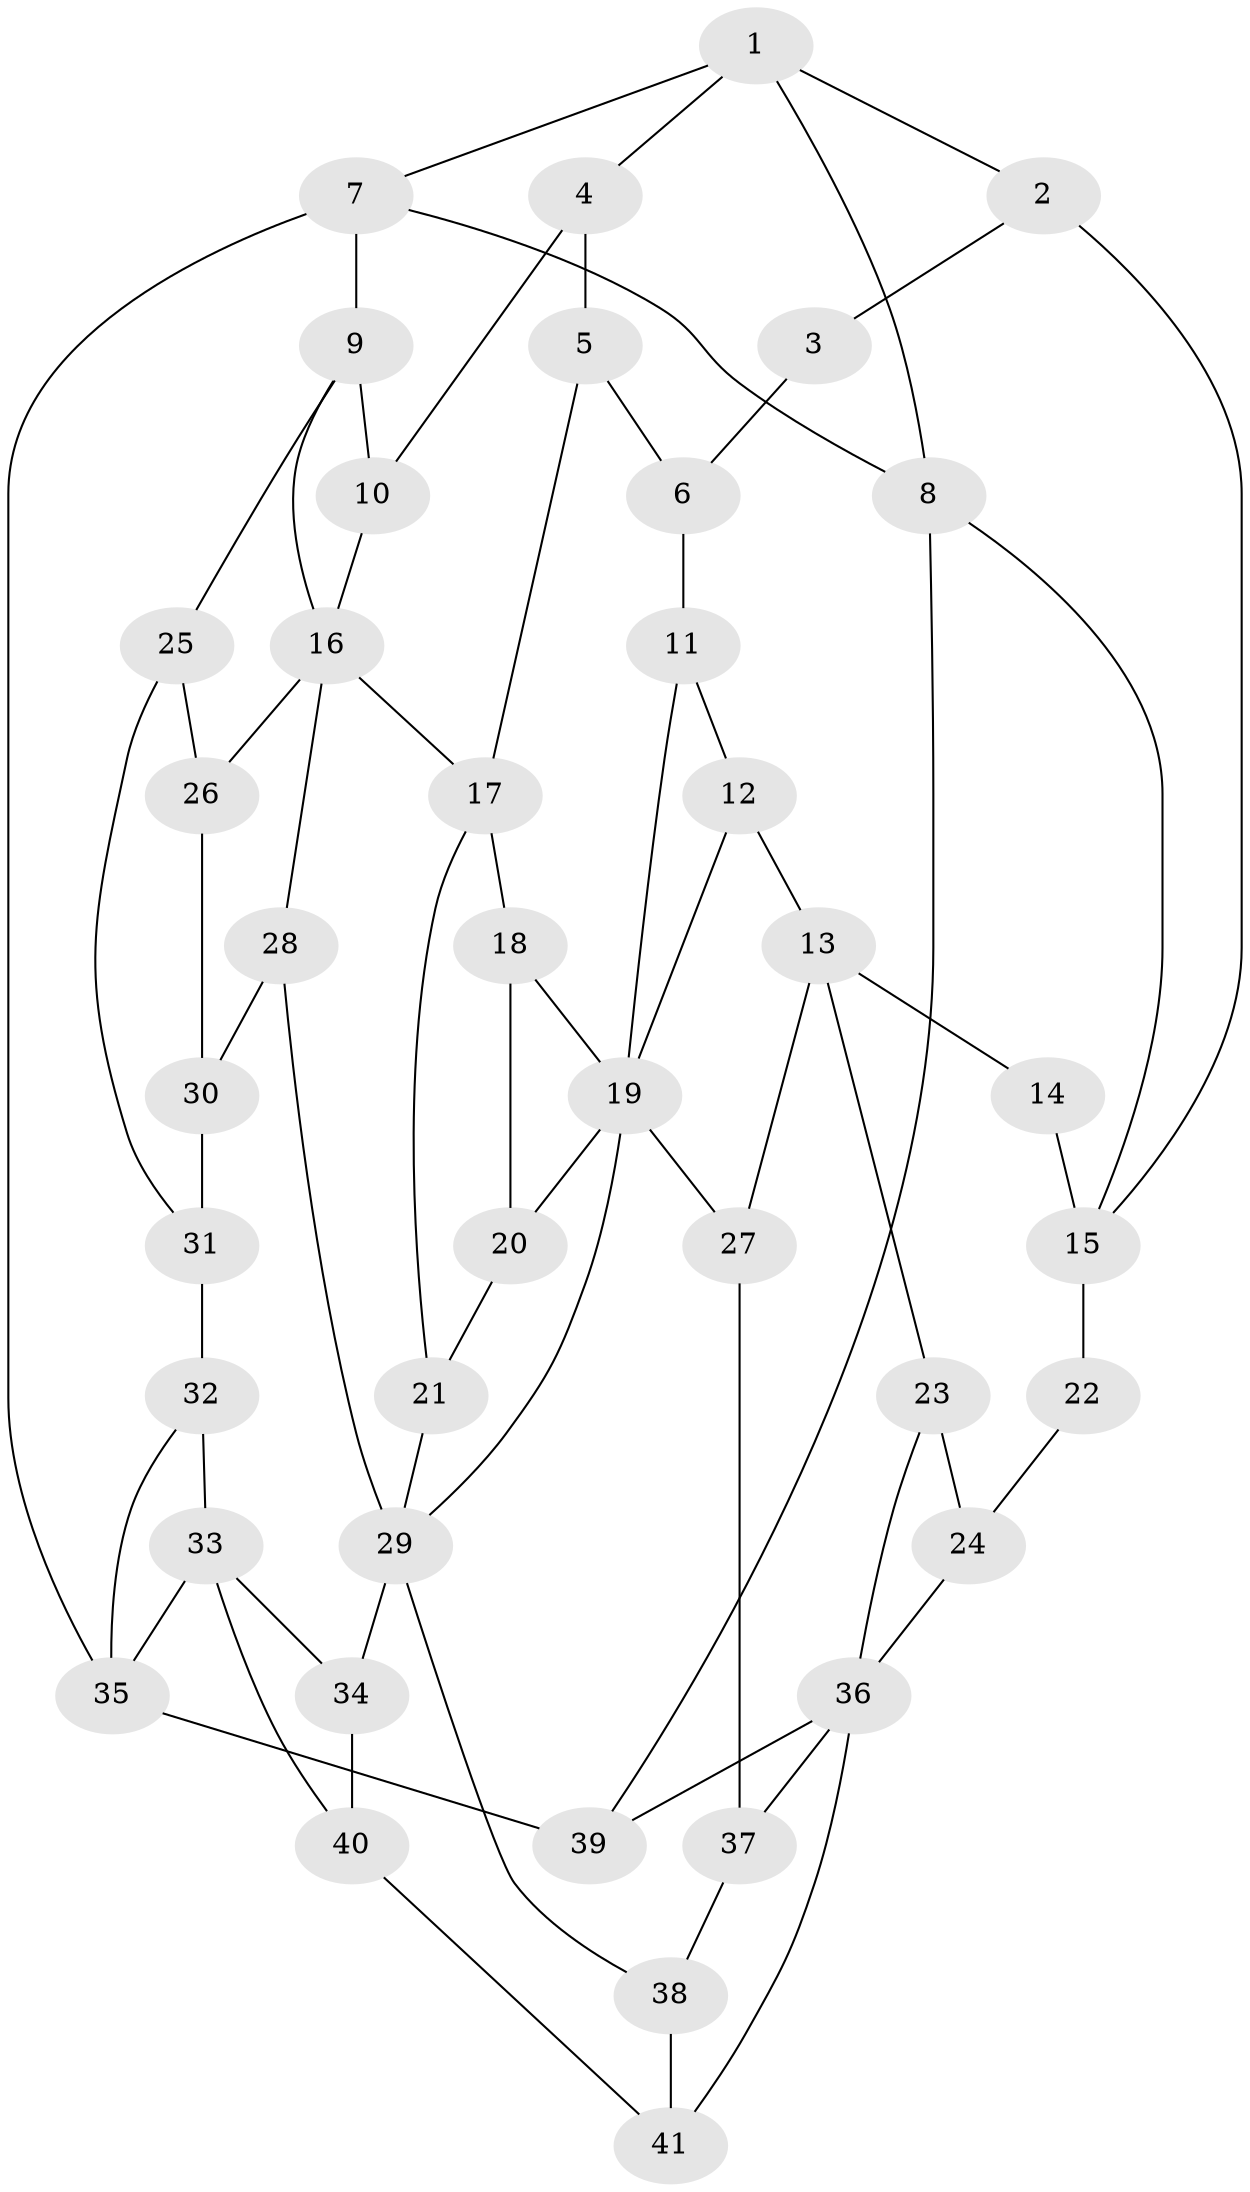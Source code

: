 // original degree distribution, {3: 0.024390243902439025, 4: 0.21951219512195122, 5: 0.5609756097560976, 6: 0.1951219512195122}
// Generated by graph-tools (version 1.1) at 2025/38/03/09/25 02:38:45]
// undirected, 41 vertices, 69 edges
graph export_dot {
graph [start="1"]
  node [color=gray90,style=filled];
  1;
  2;
  3;
  4;
  5;
  6;
  7;
  8;
  9;
  10;
  11;
  12;
  13;
  14;
  15;
  16;
  17;
  18;
  19;
  20;
  21;
  22;
  23;
  24;
  25;
  26;
  27;
  28;
  29;
  30;
  31;
  32;
  33;
  34;
  35;
  36;
  37;
  38;
  39;
  40;
  41;
  1 -- 2 [weight=1.0];
  1 -- 4 [weight=1.0];
  1 -- 7 [weight=1.0];
  1 -- 8 [weight=1.0];
  2 -- 3 [weight=1.0];
  2 -- 15 [weight=1.0];
  3 -- 6 [weight=1.0];
  4 -- 5 [weight=1.0];
  4 -- 10 [weight=1.0];
  5 -- 6 [weight=1.0];
  5 -- 17 [weight=1.0];
  6 -- 11 [weight=1.0];
  7 -- 8 [weight=1.0];
  7 -- 9 [weight=2.0];
  7 -- 35 [weight=1.0];
  8 -- 15 [weight=1.0];
  8 -- 39 [weight=1.0];
  9 -- 10 [weight=2.0];
  9 -- 16 [weight=1.0];
  9 -- 25 [weight=1.0];
  10 -- 16 [weight=1.0];
  11 -- 12 [weight=1.0];
  11 -- 19 [weight=1.0];
  12 -- 13 [weight=1.0];
  12 -- 19 [weight=1.0];
  13 -- 14 [weight=2.0];
  13 -- 23 [weight=2.0];
  13 -- 27 [weight=1.0];
  14 -- 15 [weight=2.0];
  15 -- 22 [weight=2.0];
  16 -- 17 [weight=1.0];
  16 -- 26 [weight=1.0];
  16 -- 28 [weight=1.0];
  17 -- 18 [weight=1.0];
  17 -- 21 [weight=1.0];
  18 -- 19 [weight=1.0];
  18 -- 20 [weight=1.0];
  19 -- 20 [weight=1.0];
  19 -- 27 [weight=1.0];
  19 -- 29 [weight=1.0];
  20 -- 21 [weight=1.0];
  21 -- 29 [weight=1.0];
  22 -- 24 [weight=1.0];
  23 -- 24 [weight=1.0];
  23 -- 36 [weight=1.0];
  24 -- 36 [weight=1.0];
  25 -- 26 [weight=1.0];
  25 -- 31 [weight=1.0];
  26 -- 30 [weight=1.0];
  27 -- 37 [weight=1.0];
  28 -- 29 [weight=2.0];
  28 -- 30 [weight=2.0];
  29 -- 34 [weight=1.0];
  29 -- 38 [weight=1.0];
  30 -- 31 [weight=3.0];
  31 -- 32 [weight=2.0];
  32 -- 33 [weight=3.0];
  32 -- 35 [weight=1.0];
  33 -- 34 [weight=1.0];
  33 -- 35 [weight=1.0];
  33 -- 40 [weight=1.0];
  34 -- 40 [weight=1.0];
  35 -- 39 [weight=1.0];
  36 -- 37 [weight=1.0];
  36 -- 39 [weight=2.0];
  36 -- 41 [weight=1.0];
  37 -- 38 [weight=1.0];
  38 -- 41 [weight=1.0];
  40 -- 41 [weight=1.0];
}
